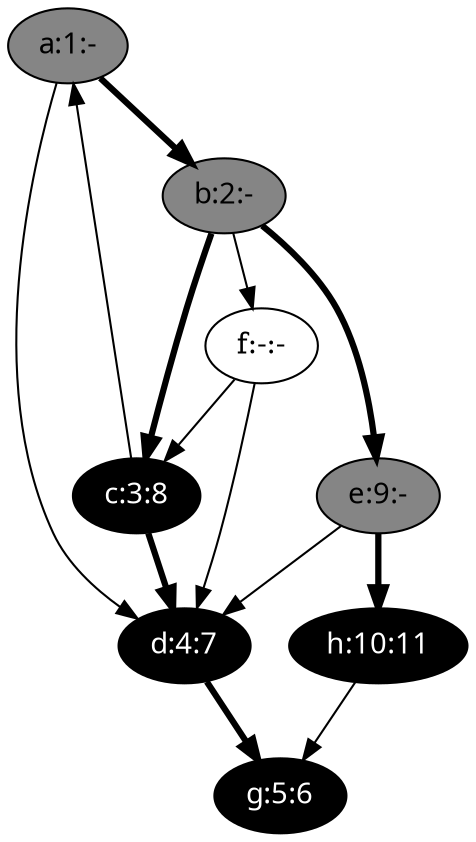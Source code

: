 Digraph {
a [ label="a:1:-" style=filled fontname="time-bold" fillcolor=gray52 ];
b [ label="b:2:-" style=filled fontname="time-bold" fillcolor=gray52 ];
c [ label="c:3:8" fontcolor=white style=filled fontname="time-bold" fillcolor=black ];
d [ label="d:4:7" fontcolor=white style=filled fontname="time-bold" fillcolor=black ];
e [ label="e:9:-" style=filled fontname="time-bold" fillcolor=gray52 ];
f [ label="f:-:-" ];
g [ label="g:5:6" fontcolor=white style=filled fontname="time-bold" fillcolor=black ];
h [ label="h:10:11" fontcolor=white style=filled fontname="time-bold" fillcolor=black ];
a->b[label="", penwidth=3];
a->d[label="", penwidth=1];
b->c[label="", penwidth=3];
b->e[label="", penwidth=3];
b->f[label="", penwidth=1];
c->a[label="", penwidth=1];
c->d[label="", penwidth=3];
d->g[label="", penwidth=3];
e->d[label="", penwidth=1];
e->h[label="", penwidth=3];
f->c[label="", penwidth=1];
f->d[label="", penwidth=1];
h->g[label="", penwidth=1];
}